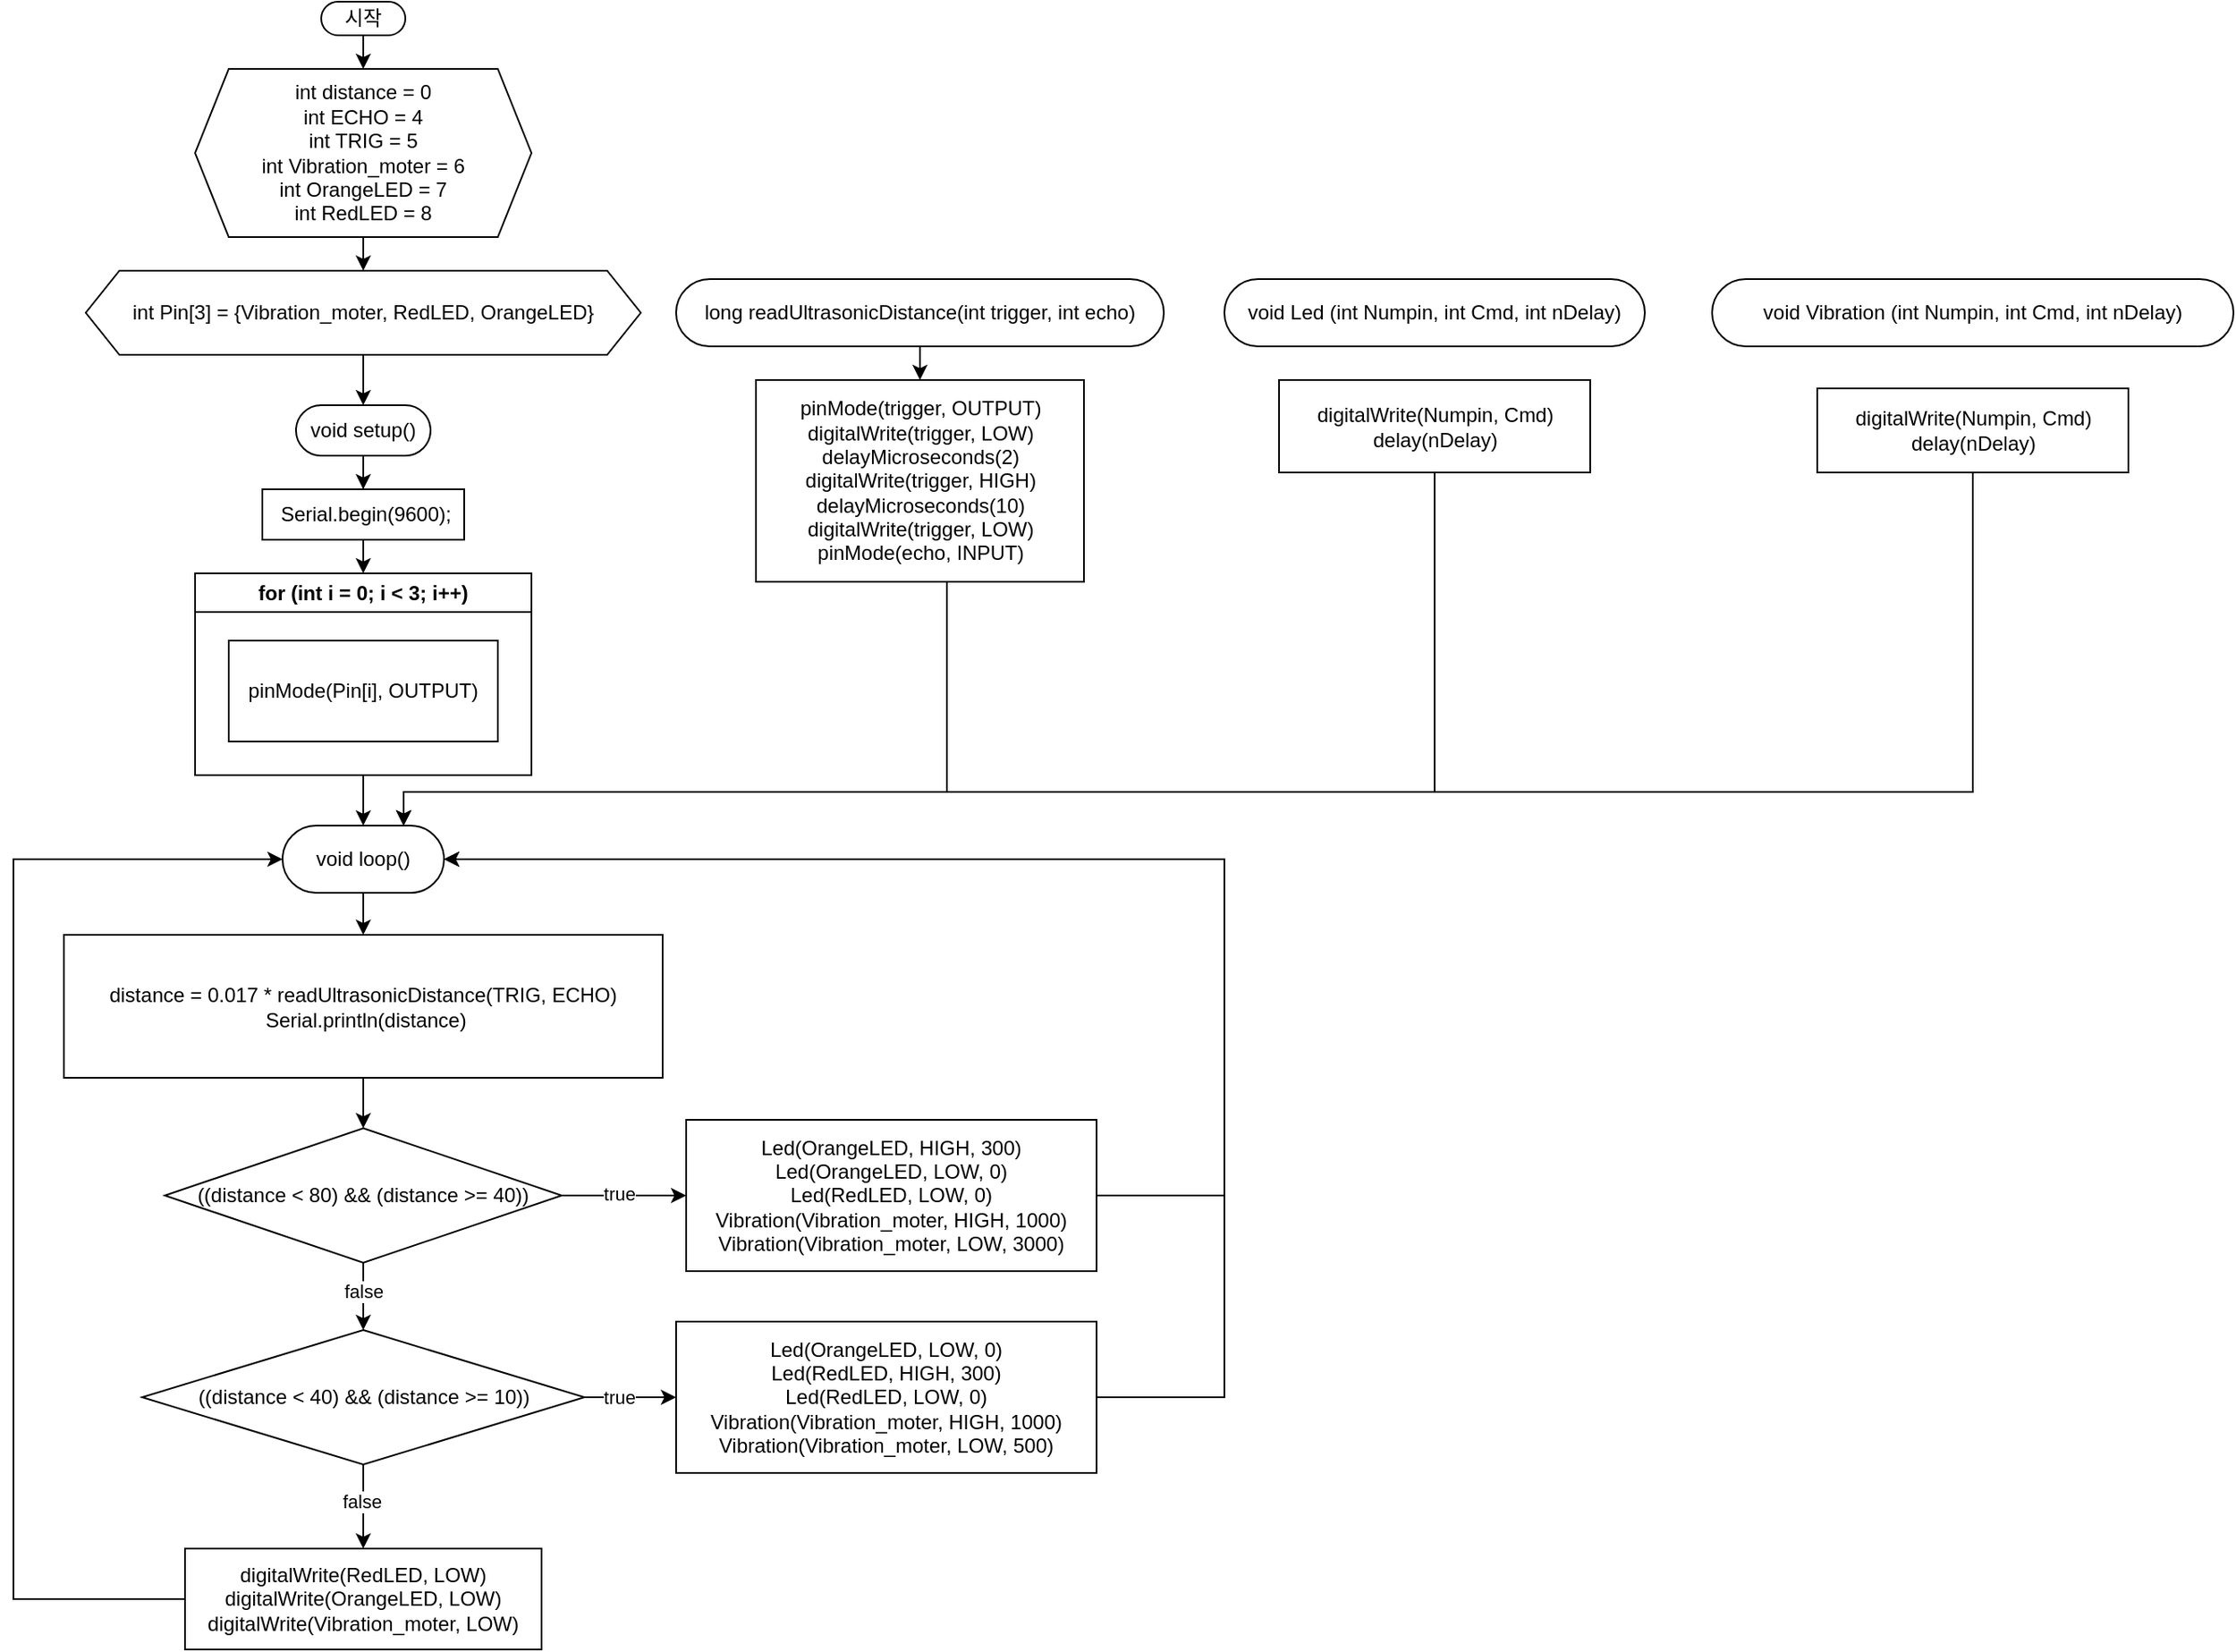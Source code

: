 <mxfile version="20.6.2" type="device"><diagram id="C5RBs43oDa-KdzZeNtuy" name="Page-1"><mxGraphModel dx="824" dy="971" grid="1" gridSize="10" guides="1" tooltips="1" connect="1" arrows="1" fold="1" page="1" pageScale="1" pageWidth="827" pageHeight="1169" math="0" shadow="0"><root><mxCell id="WIyWlLk6GJQsqaUBKTNV-0"/><mxCell id="WIyWlLk6GJQsqaUBKTNV-1" parent="WIyWlLk6GJQsqaUBKTNV-0"/><mxCell id="lXBVv_d9304_VUiJ4jVh-22" style="edgeStyle=orthogonalEdgeStyle;rounded=0;orthogonalLoop=1;jettySize=auto;html=1;exitX=0.5;exitY=1;exitDx=0;exitDy=0;entryX=0.5;entryY=0;entryDx=0;entryDy=0;" edge="1" parent="WIyWlLk6GJQsqaUBKTNV-1" source="lXBVv_d9304_VUiJ4jVh-1" target="lXBVv_d9304_VUiJ4jVh-6"><mxGeometry relative="1" as="geometry"/></mxCell><mxCell id="lXBVv_d9304_VUiJ4jVh-1" value="시작" style="rounded=1;whiteSpace=wrap;html=1;arcSize=50;" vertex="1" parent="WIyWlLk6GJQsqaUBKTNV-1"><mxGeometry x="423" y="80" width="50" height="20" as="geometry"/></mxCell><mxCell id="lXBVv_d9304_VUiJ4jVh-23" style="edgeStyle=orthogonalEdgeStyle;rounded=0;orthogonalLoop=1;jettySize=auto;html=1;exitX=0.5;exitY=1;exitDx=0;exitDy=0;entryX=0.5;entryY=0;entryDx=0;entryDy=0;" edge="1" parent="WIyWlLk6GJQsqaUBKTNV-1" source="lXBVv_d9304_VUiJ4jVh-6" target="lXBVv_d9304_VUiJ4jVh-7"><mxGeometry relative="1" as="geometry"/></mxCell><mxCell id="lXBVv_d9304_VUiJ4jVh-6" value="int distance = 0&lt;br&gt;int ECHO = 4&lt;br&gt;int TRIG = 5&lt;br&gt;int Vibration_moter = 6&lt;br&gt;int OrangeLED = 7&lt;br&gt;int RedLED = 8" style="shape=hexagon;perimeter=hexagonPerimeter2;whiteSpace=wrap;html=1;fixedSize=1;" vertex="1" parent="WIyWlLk6GJQsqaUBKTNV-1"><mxGeometry x="348" y="120" width="200" height="100" as="geometry"/></mxCell><mxCell id="lXBVv_d9304_VUiJ4jVh-24" style="edgeStyle=orthogonalEdgeStyle;rounded=0;orthogonalLoop=1;jettySize=auto;html=1;exitX=0.5;exitY=1;exitDx=0;exitDy=0;entryX=0.5;entryY=0;entryDx=0;entryDy=0;" edge="1" parent="WIyWlLk6GJQsqaUBKTNV-1" source="lXBVv_d9304_VUiJ4jVh-7" target="lXBVv_d9304_VUiJ4jVh-8"><mxGeometry relative="1" as="geometry"/></mxCell><mxCell id="lXBVv_d9304_VUiJ4jVh-7" value="int Pin[3] =&amp;nbsp;{Vibration_moter, RedLED, OrangeLED}" style="shape=hexagon;perimeter=hexagonPerimeter2;whiteSpace=wrap;html=1;fixedSize=1;" vertex="1" parent="WIyWlLk6GJQsqaUBKTNV-1"><mxGeometry x="283" y="240" width="330" height="50" as="geometry"/></mxCell><mxCell id="lXBVv_d9304_VUiJ4jVh-26" style="edgeStyle=orthogonalEdgeStyle;rounded=0;orthogonalLoop=1;jettySize=auto;html=1;" edge="1" parent="WIyWlLk6GJQsqaUBKTNV-1" source="lXBVv_d9304_VUiJ4jVh-8" target="lXBVv_d9304_VUiJ4jVh-9"><mxGeometry relative="1" as="geometry"/></mxCell><mxCell id="lXBVv_d9304_VUiJ4jVh-8" value="void setup()" style="rounded=1;whiteSpace=wrap;html=1;arcSize=50;" vertex="1" parent="WIyWlLk6GJQsqaUBKTNV-1"><mxGeometry x="408" y="320" width="80" height="30" as="geometry"/></mxCell><mxCell id="lXBVv_d9304_VUiJ4jVh-27" style="edgeStyle=orthogonalEdgeStyle;rounded=0;orthogonalLoop=1;jettySize=auto;html=1;exitX=0.5;exitY=1;exitDx=0;exitDy=0;entryX=0.5;entryY=0;entryDx=0;entryDy=0;" edge="1" parent="WIyWlLk6GJQsqaUBKTNV-1" source="lXBVv_d9304_VUiJ4jVh-9" target="lXBVv_d9304_VUiJ4jVh-12"><mxGeometry relative="1" as="geometry"/></mxCell><mxCell id="lXBVv_d9304_VUiJ4jVh-9" value="&amp;nbsp;Serial.begin(9600);" style="rounded=0;whiteSpace=wrap;html=1;" vertex="1" parent="WIyWlLk6GJQsqaUBKTNV-1"><mxGeometry x="388" y="370" width="120" height="30" as="geometry"/></mxCell><mxCell id="lXBVv_d9304_VUiJ4jVh-28" style="edgeStyle=orthogonalEdgeStyle;rounded=0;orthogonalLoop=1;jettySize=auto;html=1;exitX=0.5;exitY=1;exitDx=0;exitDy=0;entryX=0.5;entryY=0;entryDx=0;entryDy=0;" edge="1" parent="WIyWlLk6GJQsqaUBKTNV-1" source="lXBVv_d9304_VUiJ4jVh-12" target="lXBVv_d9304_VUiJ4jVh-14"><mxGeometry relative="1" as="geometry"/></mxCell><mxCell id="lXBVv_d9304_VUiJ4jVh-12" value="for (int i = 0; i &amp;lt; 3; i++)" style="swimlane;whiteSpace=wrap;html=1;" vertex="1" parent="WIyWlLk6GJQsqaUBKTNV-1"><mxGeometry x="348" y="420" width="200" height="120" as="geometry"><mxRectangle x="314" y="370" width="170" height="30" as="alternateBounds"/></mxGeometry></mxCell><mxCell id="lXBVv_d9304_VUiJ4jVh-13" value="pinMode(Pin[i], OUTPUT)" style="rounded=0;whiteSpace=wrap;html=1;" vertex="1" parent="lXBVv_d9304_VUiJ4jVh-12"><mxGeometry x="20" y="40" width="160" height="60" as="geometry"/></mxCell><mxCell id="lXBVv_d9304_VUiJ4jVh-29" style="edgeStyle=orthogonalEdgeStyle;rounded=0;orthogonalLoop=1;jettySize=auto;html=1;exitX=0.5;exitY=1;exitDx=0;exitDy=0;entryX=0.5;entryY=0;entryDx=0;entryDy=0;" edge="1" parent="WIyWlLk6GJQsqaUBKTNV-1" source="lXBVv_d9304_VUiJ4jVh-14" target="lXBVv_d9304_VUiJ4jVh-15"><mxGeometry relative="1" as="geometry"/></mxCell><mxCell id="lXBVv_d9304_VUiJ4jVh-14" value="void loop()" style="rounded=1;whiteSpace=wrap;html=1;arcSize=50;" vertex="1" parent="WIyWlLk6GJQsqaUBKTNV-1"><mxGeometry x="400" y="570" width="96" height="40" as="geometry"/></mxCell><mxCell id="lXBVv_d9304_VUiJ4jVh-30" style="edgeStyle=orthogonalEdgeStyle;rounded=0;orthogonalLoop=1;jettySize=auto;html=1;exitX=0.5;exitY=1;exitDx=0;exitDy=0;entryX=0.5;entryY=0;entryDx=0;entryDy=0;" edge="1" parent="WIyWlLk6GJQsqaUBKTNV-1" source="lXBVv_d9304_VUiJ4jVh-15" target="lXBVv_d9304_VUiJ4jVh-16"><mxGeometry relative="1" as="geometry"/></mxCell><mxCell id="lXBVv_d9304_VUiJ4jVh-15" value="distance = 0.017 * readUltrasonicDistance(TRIG, ECHO)&lt;br&gt;&amp;nbsp;Serial.println(distance)" style="rounded=0;whiteSpace=wrap;html=1;" vertex="1" parent="WIyWlLk6GJQsqaUBKTNV-1"><mxGeometry x="270" y="635" width="356" height="85" as="geometry"/></mxCell><mxCell id="lXBVv_d9304_VUiJ4jVh-31" style="edgeStyle=orthogonalEdgeStyle;rounded=0;orthogonalLoop=1;jettySize=auto;html=1;exitX=0.5;exitY=1;exitDx=0;exitDy=0;entryX=0.5;entryY=0;entryDx=0;entryDy=0;" edge="1" parent="WIyWlLk6GJQsqaUBKTNV-1" source="lXBVv_d9304_VUiJ4jVh-16" target="lXBVv_d9304_VUiJ4jVh-19"><mxGeometry relative="1" as="geometry"/></mxCell><mxCell id="lXBVv_d9304_VUiJ4jVh-37" value="false" style="edgeLabel;html=1;align=center;verticalAlign=middle;resizable=0;points=[];" vertex="1" connectable="0" parent="lXBVv_d9304_VUiJ4jVh-31"><mxGeometry x="-0.161" relative="1" as="geometry"><mxPoint as="offset"/></mxGeometry></mxCell><mxCell id="lXBVv_d9304_VUiJ4jVh-34" style="edgeStyle=orthogonalEdgeStyle;rounded=0;orthogonalLoop=1;jettySize=auto;html=1;exitX=1;exitY=0.5;exitDx=0;exitDy=0;entryX=0;entryY=0.5;entryDx=0;entryDy=0;" edge="1" parent="WIyWlLk6GJQsqaUBKTNV-1" source="lXBVv_d9304_VUiJ4jVh-16" target="lXBVv_d9304_VUiJ4jVh-17"><mxGeometry relative="1" as="geometry"/></mxCell><mxCell id="lXBVv_d9304_VUiJ4jVh-35" value="true" style="edgeLabel;html=1;align=center;verticalAlign=middle;resizable=0;points=[];" vertex="1" connectable="0" parent="lXBVv_d9304_VUiJ4jVh-34"><mxGeometry x="-0.093" y="1" relative="1" as="geometry"><mxPoint as="offset"/></mxGeometry></mxCell><mxCell id="lXBVv_d9304_VUiJ4jVh-16" value="((distance &amp;lt; 80) &amp;amp;&amp;amp; (distance &amp;gt;= 40))" style="rhombus;whiteSpace=wrap;html=1;" vertex="1" parent="WIyWlLk6GJQsqaUBKTNV-1"><mxGeometry x="330" y="750" width="236" height="80" as="geometry"/></mxCell><mxCell id="lXBVv_d9304_VUiJ4jVh-43" style="edgeStyle=orthogonalEdgeStyle;rounded=0;orthogonalLoop=1;jettySize=auto;html=1;exitX=1;exitY=0.5;exitDx=0;exitDy=0;entryX=1;entryY=0.5;entryDx=0;entryDy=0;" edge="1" parent="WIyWlLk6GJQsqaUBKTNV-1" source="lXBVv_d9304_VUiJ4jVh-17" target="lXBVv_d9304_VUiJ4jVh-14"><mxGeometry relative="1" as="geometry"><Array as="points"><mxPoint x="960" y="790"/><mxPoint x="960" y="590"/></Array></mxGeometry></mxCell><mxCell id="lXBVv_d9304_VUiJ4jVh-17" value="Led(OrangeLED, HIGH, 300)&lt;br&gt;Led(OrangeLED, LOW, 0)&lt;br&gt;Led(RedLED, LOW, 0)&lt;br&gt;Vibration(Vibration_moter, HIGH, 1000)&lt;br&gt;Vibration(Vibration_moter, LOW, 3000)" style="rounded=0;whiteSpace=wrap;html=1;" vertex="1" parent="WIyWlLk6GJQsqaUBKTNV-1"><mxGeometry x="640" y="745" width="244" height="90" as="geometry"/></mxCell><mxCell id="lXBVv_d9304_VUiJ4jVh-32" style="edgeStyle=orthogonalEdgeStyle;rounded=0;orthogonalLoop=1;jettySize=auto;html=1;exitX=0.5;exitY=1;exitDx=0;exitDy=0;entryX=0.5;entryY=0;entryDx=0;entryDy=0;" edge="1" parent="WIyWlLk6GJQsqaUBKTNV-1" source="lXBVv_d9304_VUiJ4jVh-19" target="lXBVv_d9304_VUiJ4jVh-21"><mxGeometry relative="1" as="geometry"/></mxCell><mxCell id="lXBVv_d9304_VUiJ4jVh-38" value="false" style="edgeLabel;html=1;align=center;verticalAlign=middle;resizable=0;points=[];" vertex="1" connectable="0" parent="lXBVv_d9304_VUiJ4jVh-32"><mxGeometry x="-0.145" y="-1" relative="1" as="geometry"><mxPoint as="offset"/></mxGeometry></mxCell><mxCell id="lXBVv_d9304_VUiJ4jVh-33" style="edgeStyle=orthogonalEdgeStyle;rounded=0;orthogonalLoop=1;jettySize=auto;html=1;exitX=1;exitY=0.5;exitDx=0;exitDy=0;entryX=0;entryY=0.5;entryDx=0;entryDy=0;" edge="1" parent="WIyWlLk6GJQsqaUBKTNV-1" source="lXBVv_d9304_VUiJ4jVh-19" target="lXBVv_d9304_VUiJ4jVh-20"><mxGeometry relative="1" as="geometry"/></mxCell><mxCell id="lXBVv_d9304_VUiJ4jVh-36" value="true" style="edgeLabel;html=1;align=center;verticalAlign=middle;resizable=0;points=[];" vertex="1" connectable="0" parent="lXBVv_d9304_VUiJ4jVh-33"><mxGeometry x="-0.246" relative="1" as="geometry"><mxPoint as="offset"/></mxGeometry></mxCell><mxCell id="lXBVv_d9304_VUiJ4jVh-19" value="((distance &amp;lt; 40) &amp;amp;&amp;amp; (distance &amp;gt;= 10))" style="rhombus;whiteSpace=wrap;html=1;" vertex="1" parent="WIyWlLk6GJQsqaUBKTNV-1"><mxGeometry x="316.5" y="870" width="263" height="80" as="geometry"/></mxCell><mxCell id="lXBVv_d9304_VUiJ4jVh-42" style="edgeStyle=orthogonalEdgeStyle;rounded=0;orthogonalLoop=1;jettySize=auto;html=1;exitX=1;exitY=0.5;exitDx=0;exitDy=0;entryX=1;entryY=0.5;entryDx=0;entryDy=0;" edge="1" parent="WIyWlLk6GJQsqaUBKTNV-1" source="lXBVv_d9304_VUiJ4jVh-20" target="lXBVv_d9304_VUiJ4jVh-14"><mxGeometry relative="1" as="geometry"><Array as="points"><mxPoint x="960" y="910"/><mxPoint x="960" y="590"/></Array></mxGeometry></mxCell><mxCell id="lXBVv_d9304_VUiJ4jVh-20" value="Led(OrangeLED, LOW, 0)&lt;br&gt;Led(RedLED, HIGH, 300)&lt;br&gt;Led(RedLED, LOW, 0)&lt;br&gt;Vibration(Vibration_moter, HIGH, 1000)&lt;br&gt;Vibration(Vibration_moter, LOW, 500)" style="rounded=0;whiteSpace=wrap;html=1;" vertex="1" parent="WIyWlLk6GJQsqaUBKTNV-1"><mxGeometry x="634" y="865" width="250" height="90" as="geometry"/></mxCell><mxCell id="lXBVv_d9304_VUiJ4jVh-41" style="edgeStyle=orthogonalEdgeStyle;rounded=0;orthogonalLoop=1;jettySize=auto;html=1;exitX=0;exitY=0.5;exitDx=0;exitDy=0;entryX=0;entryY=0.5;entryDx=0;entryDy=0;" edge="1" parent="WIyWlLk6GJQsqaUBKTNV-1" source="lXBVv_d9304_VUiJ4jVh-21" target="lXBVv_d9304_VUiJ4jVh-14"><mxGeometry relative="1" as="geometry"><Array as="points"><mxPoint x="240" y="1030"/><mxPoint x="240" y="590"/></Array></mxGeometry></mxCell><mxCell id="lXBVv_d9304_VUiJ4jVh-21" value="digitalWrite(RedLED, LOW)&lt;br&gt;digitalWrite(OrangeLED, LOW)&lt;br&gt;digitalWrite(Vibration_moter, LOW)" style="rounded=0;whiteSpace=wrap;html=1;" vertex="1" parent="WIyWlLk6GJQsqaUBKTNV-1"><mxGeometry x="342" y="1000" width="212" height="60" as="geometry"/></mxCell><mxCell id="lXBVv_d9304_VUiJ4jVh-47" style="edgeStyle=orthogonalEdgeStyle;rounded=0;orthogonalLoop=1;jettySize=auto;html=1;exitX=0.5;exitY=1;exitDx=0;exitDy=0;entryX=0.5;entryY=0;entryDx=0;entryDy=0;" edge="1" parent="WIyWlLk6GJQsqaUBKTNV-1" source="lXBVv_d9304_VUiJ4jVh-45" target="lXBVv_d9304_VUiJ4jVh-46"><mxGeometry relative="1" as="geometry"/></mxCell><mxCell id="lXBVv_d9304_VUiJ4jVh-45" value="long readUltrasonicDistance(int trigger, int echo)" style="rounded=1;whiteSpace=wrap;html=1;arcSize=50;" vertex="1" parent="WIyWlLk6GJQsqaUBKTNV-1"><mxGeometry x="634" y="245" width="290" height="40" as="geometry"/></mxCell><mxCell id="lXBVv_d9304_VUiJ4jVh-49" style="edgeStyle=orthogonalEdgeStyle;rounded=0;orthogonalLoop=1;jettySize=auto;html=1;exitX=0.5;exitY=1;exitDx=0;exitDy=0;entryX=0.75;entryY=0;entryDx=0;entryDy=0;" edge="1" parent="WIyWlLk6GJQsqaUBKTNV-1" source="lXBVv_d9304_VUiJ4jVh-46" target="lXBVv_d9304_VUiJ4jVh-14"><mxGeometry relative="1" as="geometry"><Array as="points"><mxPoint x="795" y="550"/><mxPoint x="472" y="550"/></Array></mxGeometry></mxCell><mxCell id="lXBVv_d9304_VUiJ4jVh-46" value="pinMode(trigger, OUTPUT)&lt;br&gt;digitalWrite(trigger, LOW)&lt;br&gt;delayMicroseconds(2)&lt;br&gt;digitalWrite(trigger, HIGH)&lt;br&gt;delayMicroseconds(10)&lt;br&gt;digitalWrite(trigger, LOW)&lt;br&gt;pinMode(echo, INPUT)" style="rounded=0;whiteSpace=wrap;html=1;" vertex="1" parent="WIyWlLk6GJQsqaUBKTNV-1"><mxGeometry x="681.5" y="305" width="195" height="120" as="geometry"/></mxCell><mxCell id="lXBVv_d9304_VUiJ4jVh-50" value="void Led (int Numpin, int Cmd, int nDelay)" style="rounded=1;whiteSpace=wrap;html=1;arcSize=50;" vertex="1" parent="WIyWlLk6GJQsqaUBKTNV-1"><mxGeometry x="960" y="245" width="250" height="40" as="geometry"/></mxCell><mxCell id="lXBVv_d9304_VUiJ4jVh-52" style="edgeStyle=orthogonalEdgeStyle;rounded=0;orthogonalLoop=1;jettySize=auto;html=1;exitX=0.5;exitY=1;exitDx=0;exitDy=0;entryX=0.75;entryY=0;entryDx=0;entryDy=0;" edge="1" parent="WIyWlLk6GJQsqaUBKTNV-1" source="lXBVv_d9304_VUiJ4jVh-51" target="lXBVv_d9304_VUiJ4jVh-14"><mxGeometry relative="1" as="geometry"><Array as="points"><mxPoint x="1085" y="550"/><mxPoint x="472" y="550"/></Array></mxGeometry></mxCell><mxCell id="lXBVv_d9304_VUiJ4jVh-51" value="digitalWrite(Numpin, Cmd)&lt;br&gt;delay(nDelay)" style="rounded=0;whiteSpace=wrap;html=1;" vertex="1" parent="WIyWlLk6GJQsqaUBKTNV-1"><mxGeometry x="992.5" y="305" width="185" height="55" as="geometry"/></mxCell><mxCell id="lXBVv_d9304_VUiJ4jVh-53" value="void Vibration (int Numpin, int Cmd, int nDelay)" style="rounded=1;whiteSpace=wrap;html=1;arcSize=50;" vertex="1" parent="WIyWlLk6GJQsqaUBKTNV-1"><mxGeometry x="1250" y="245" width="310" height="40" as="geometry"/></mxCell><mxCell id="lXBVv_d9304_VUiJ4jVh-55" style="edgeStyle=orthogonalEdgeStyle;rounded=0;orthogonalLoop=1;jettySize=auto;html=1;exitX=0.5;exitY=1;exitDx=0;exitDy=0;entryX=0.75;entryY=0;entryDx=0;entryDy=0;" edge="1" parent="WIyWlLk6GJQsqaUBKTNV-1" source="lXBVv_d9304_VUiJ4jVh-54" target="lXBVv_d9304_VUiJ4jVh-14"><mxGeometry relative="1" as="geometry"><Array as="points"><mxPoint x="1405" y="550"/><mxPoint x="472" y="550"/></Array></mxGeometry></mxCell><mxCell id="lXBVv_d9304_VUiJ4jVh-54" value="digitalWrite(Numpin, Cmd)&lt;br&gt;delay(nDelay)" style="rounded=0;whiteSpace=wrap;html=1;" vertex="1" parent="WIyWlLk6GJQsqaUBKTNV-1"><mxGeometry x="1312.5" y="310" width="185" height="50" as="geometry"/></mxCell></root></mxGraphModel></diagram></mxfile>